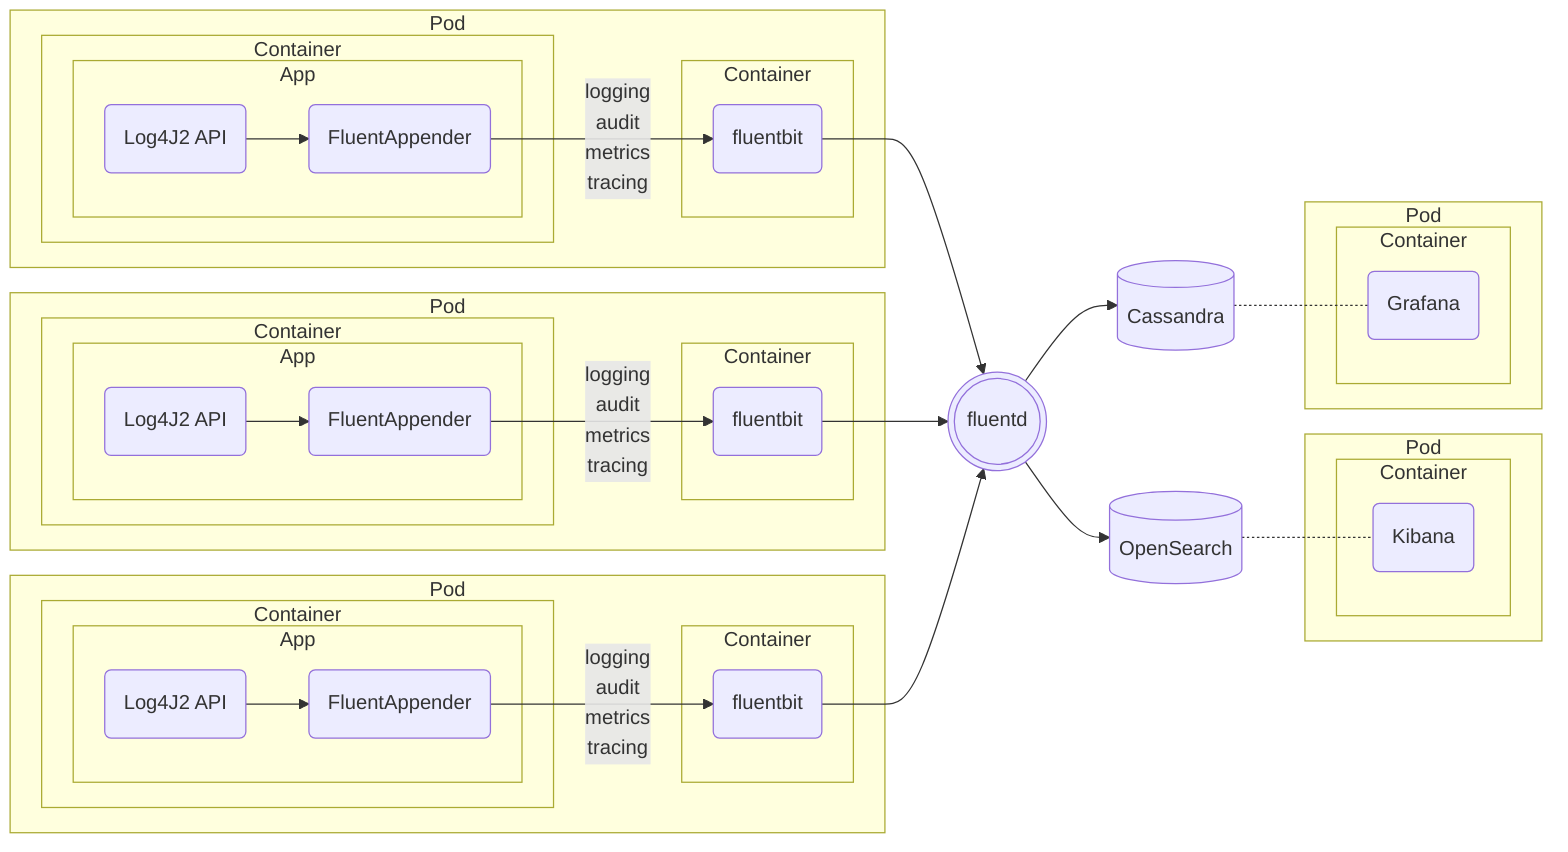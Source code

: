 flowchart LR
  subgraph P1[Pod]
    subgraph C11[Container]
      subgraph B1[App]
        I1(Log4J2 API) --> A1(FluentAppender)
      end
    end
    subgraph C12[Container]
      A1 --> |logging<br/>audit<br/>metrics<br/>tracing| F1(fluentbit)
    end
  end
  subgraph P2[Pod]
    subgraph C21[Container]
      subgraph B2[App]
        I2(Log4J2 API) --> A2(FluentAppender)
      end
    end
    subgraph C22[Container]
      A2 --> |logging<br/>audit<br/>metrics<br/>tracing| F2(fluentbit)
    end
  end
  subgraph P3[Pod]
    subgraph C31[Container]
      subgraph B3[App]
        I3(Log4J2 API) --> A3(FluentAppender)
      end
    end
    subgraph C32[Container]
      A3 --> |logging<br/>audit<br/>metrics<br/>tracing| F3(fluentbit)
    end
  end
  F1 --> L(((fluentd)))
  F2 --> L
  F3 --> L
  L --> E1[(OpenSearch)]
  L --> E2[(Cassandra)]
  subgraph P4[Pod]
    subgraph C4[Container]
      K4(Kibana)
    end
  end
  subgraph P5[Pod]
    subgraph C5[Container]
      K5(Grafana)
    end
  end
  E1 -.- K4
  E2 -.- K5